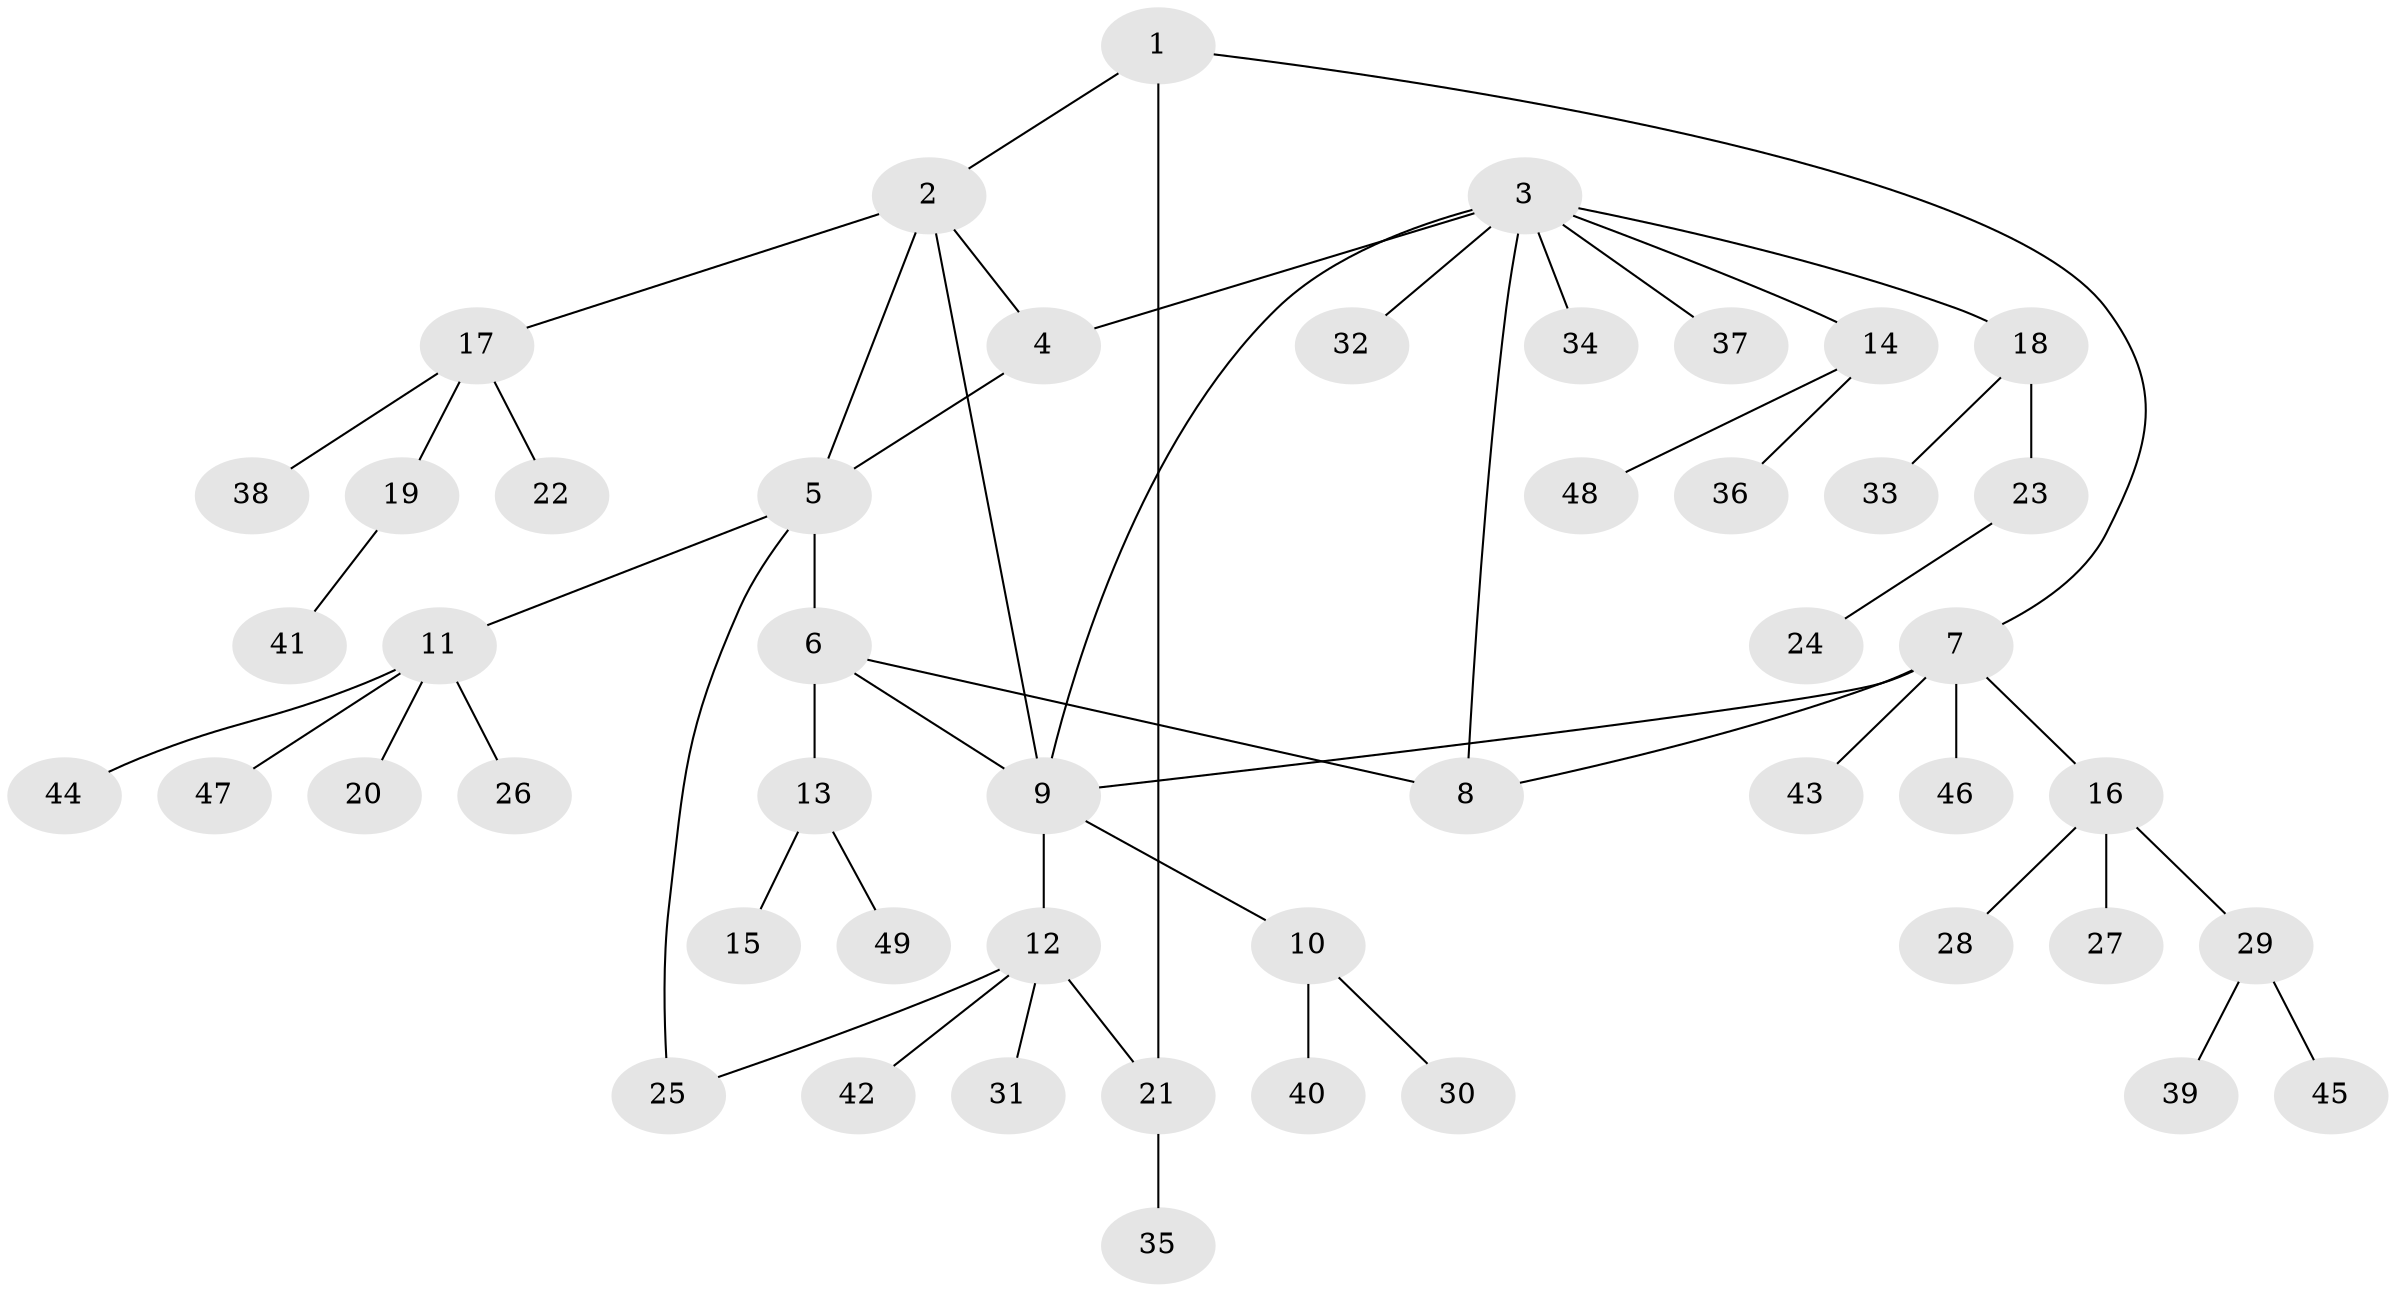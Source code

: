 // coarse degree distribution, {3: 0.06060606060606061, 5: 0.09090909090909091, 7: 0.030303030303030304, 4: 0.12121212121212122, 6: 0.030303030303030304, 2: 0.18181818181818182, 1: 0.48484848484848486}
// Generated by graph-tools (version 1.1) at 2025/42/03/06/25 10:42:14]
// undirected, 49 vertices, 56 edges
graph export_dot {
graph [start="1"]
  node [color=gray90,style=filled];
  1;
  2;
  3;
  4;
  5;
  6;
  7;
  8;
  9;
  10;
  11;
  12;
  13;
  14;
  15;
  16;
  17;
  18;
  19;
  20;
  21;
  22;
  23;
  24;
  25;
  26;
  27;
  28;
  29;
  30;
  31;
  32;
  33;
  34;
  35;
  36;
  37;
  38;
  39;
  40;
  41;
  42;
  43;
  44;
  45;
  46;
  47;
  48;
  49;
  1 -- 2;
  1 -- 7;
  1 -- 21;
  2 -- 4;
  2 -- 5;
  2 -- 9;
  2 -- 17;
  3 -- 4;
  3 -- 8;
  3 -- 9;
  3 -- 14;
  3 -- 18;
  3 -- 32;
  3 -- 34;
  3 -- 37;
  4 -- 5;
  5 -- 6;
  5 -- 11;
  5 -- 25;
  6 -- 8;
  6 -- 9;
  6 -- 13;
  7 -- 8;
  7 -- 9;
  7 -- 16;
  7 -- 43;
  7 -- 46;
  9 -- 10;
  9 -- 12;
  10 -- 30;
  10 -- 40;
  11 -- 20;
  11 -- 26;
  11 -- 44;
  11 -- 47;
  12 -- 21;
  12 -- 25;
  12 -- 31;
  12 -- 42;
  13 -- 15;
  13 -- 49;
  14 -- 36;
  14 -- 48;
  16 -- 27;
  16 -- 28;
  16 -- 29;
  17 -- 19;
  17 -- 22;
  17 -- 38;
  18 -- 23;
  18 -- 33;
  19 -- 41;
  21 -- 35;
  23 -- 24;
  29 -- 39;
  29 -- 45;
}
